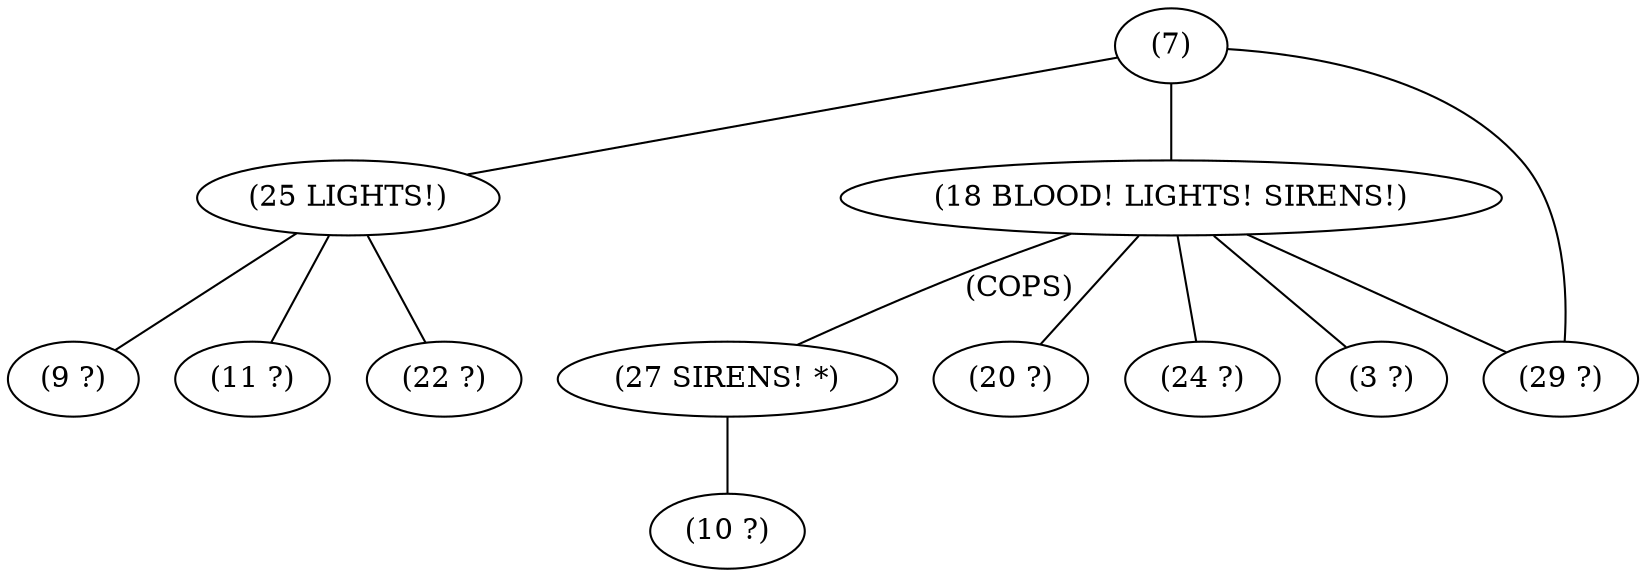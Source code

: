 graph{
10[label="(10 ?)"];
27[label="(27 SIRENS! *)"];
20[label="(20 ?)"];
24[label="(24 ?)"];
3[label="(3 ?)"];
7[label="(7)"];
9[label="(9 ?)"];
11[label="(11 ?)"];
22[label="(22 ?)"];
25[label="(25 LIGHTS!)"];
18[label="(18 BLOOD! LIGHTS! SIRENS!)"];
29[label="(29 ?)"];
27--10[label=""];
18--27[label="(COPS)"];
18--20[label=""];
18--24[label=""];
18--3[label=""];
18--29[label=""];
25--9[label=""];
25--11[label=""];
25--22[label=""];
7--25[label=""];
7--18[label=""];
7--29[label=""];}